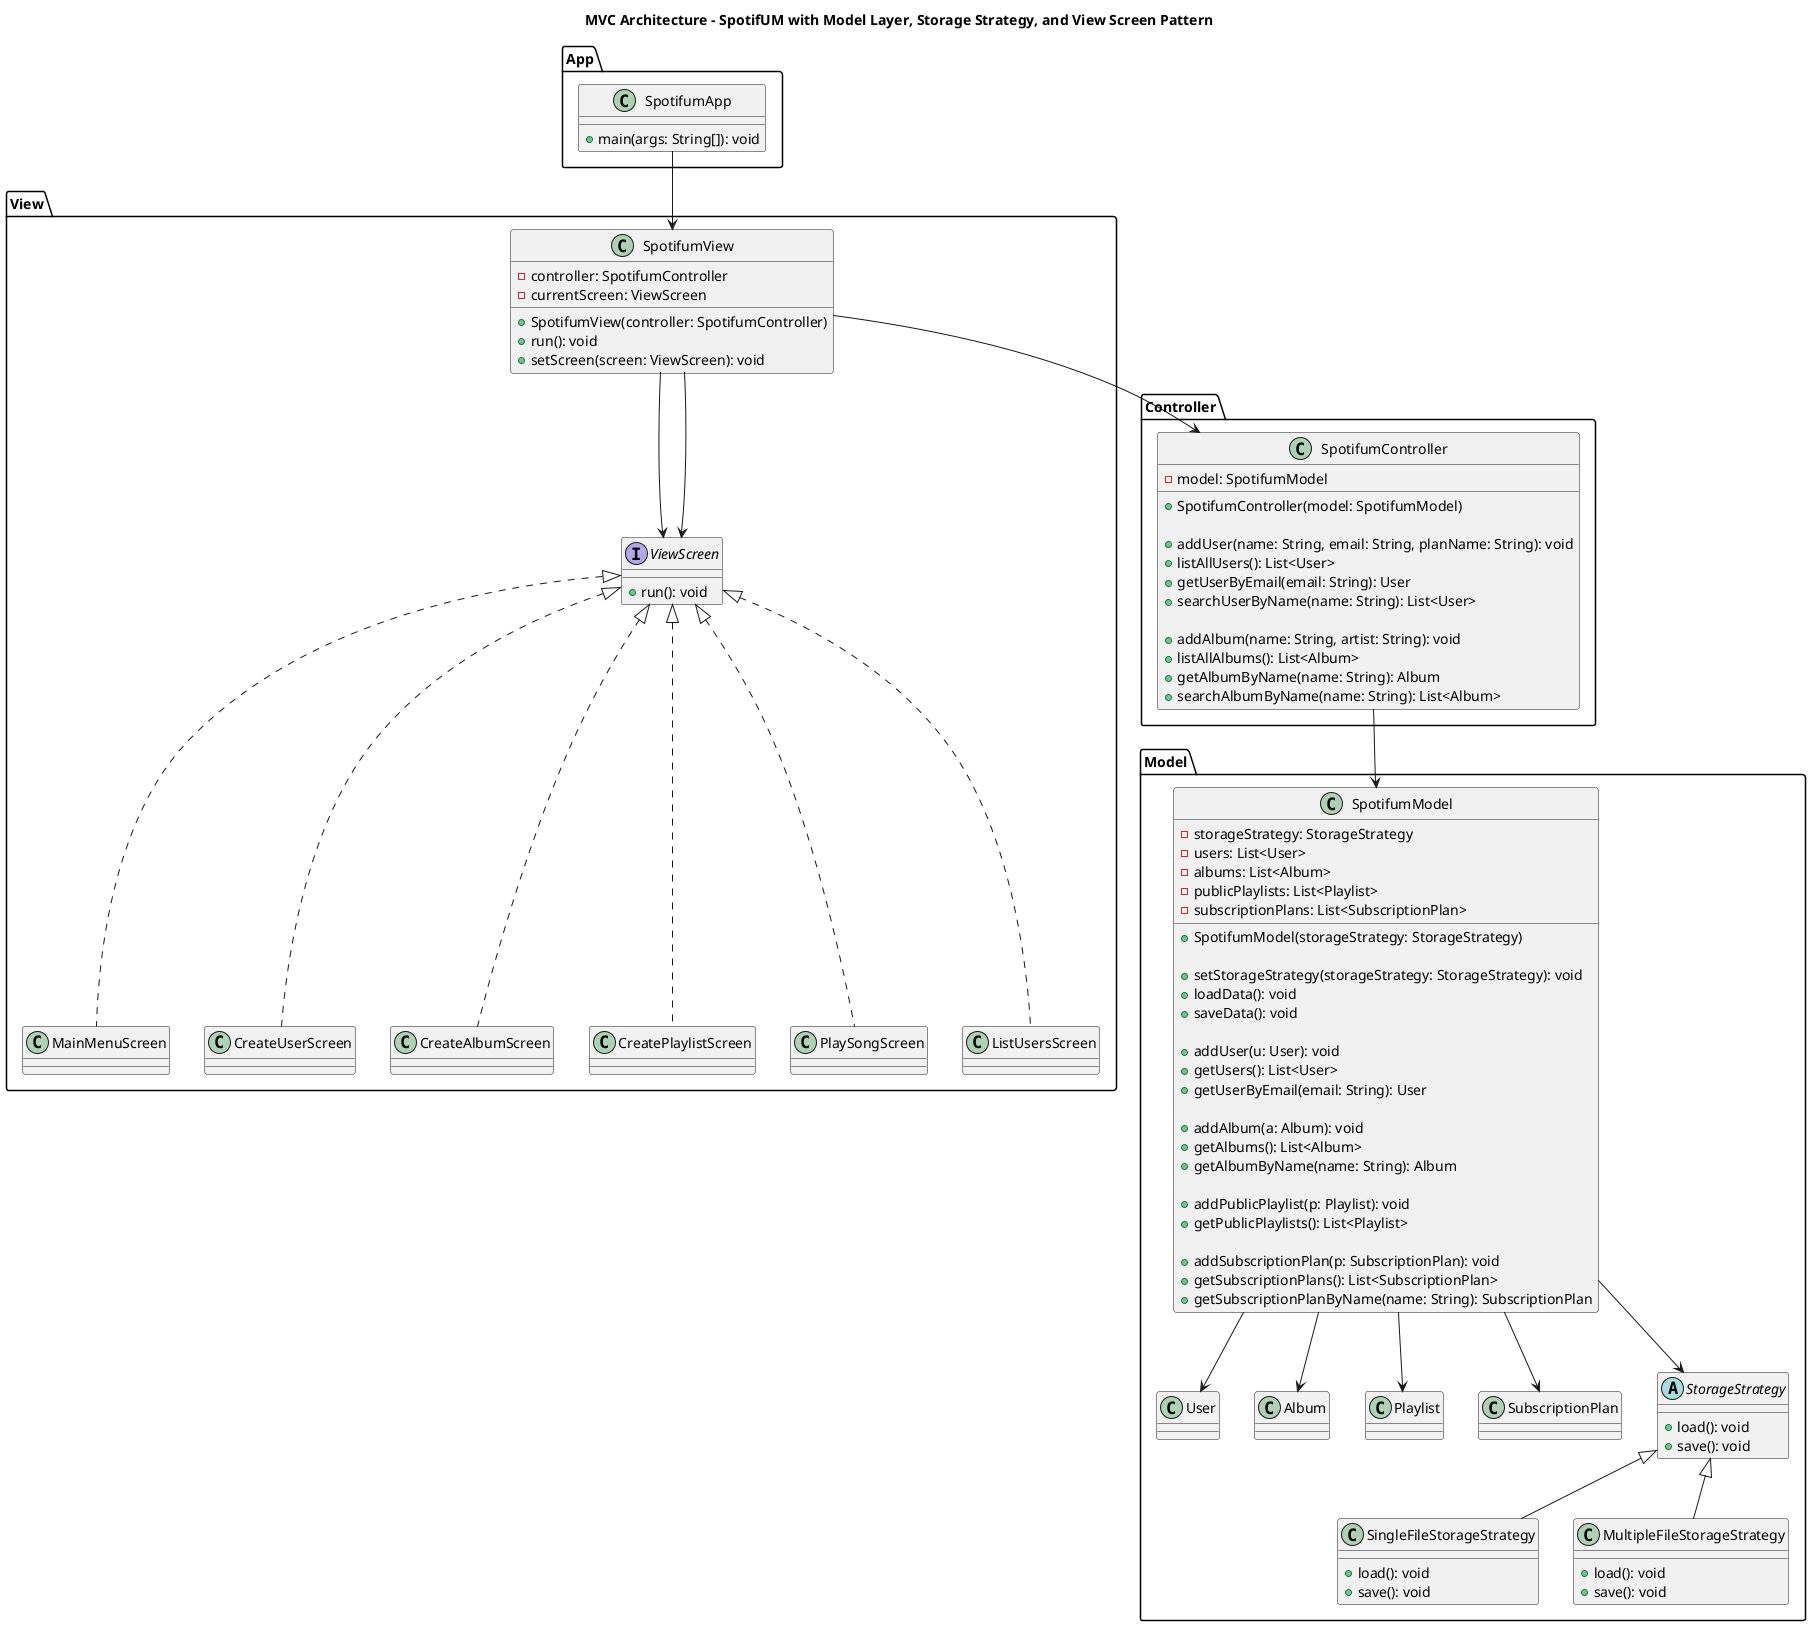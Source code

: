 @startuml
title MVC Architecture - SpotifUM with Model Layer, Storage Strategy, and View Screen Pattern

package "App" {
    class SpotifumApp {
        + main(args: String[]): void
    }
}

package "View" {
    interface ViewScreen {
        + run(): void
    }

    class SpotifumView {
        - controller: SpotifumController
        - currentScreen: ViewScreen

        + SpotifumView(controller: SpotifumController)
        + run(): void
        + setScreen(screen: ViewScreen): void
    }

    class MainMenuScreen
    class CreateUserScreen
    class CreateAlbumScreen
    class CreatePlaylistScreen
    class PlaySongScreen
    class ListUsersScreen

    ViewScreen <|.. MainMenuScreen
    ViewScreen <|.. CreateUserScreen
    ViewScreen <|.. CreateAlbumScreen
    ViewScreen <|.. CreatePlaylistScreen
    ViewScreen <|.. PlaySongScreen
    ViewScreen <|.. ListUsersScreen
    SpotifumView --> ViewScreen
}

package "Controller" {
    class SpotifumController {
        - model: SpotifumModel

        + SpotifumController(model: SpotifumModel)

        + addUser(name: String, email: String, planName: String): void
        + listAllUsers(): List<User>
        + getUserByEmail(email: String): User
        + searchUserByName(name: String): List<User>

        + addAlbum(name: String, artist: String): void
        + listAllAlbums(): List<Album>
        + getAlbumByName(name: String): Album
        + searchAlbumByName(name: String): List<Album>
    }
}

package "Model" {
    class SpotifumModel {

        - storageStrategy: StorageStrategy
        - users: List<User>
        - albums: List<Album>
        - publicPlaylists: List<Playlist>
        - subscriptionPlans: List<SubscriptionPlan>

        + SpotifumModel(storageStrategy: StorageStrategy)

        + setStorageStrategy(storageStrategy: StorageStrategy): void
        + loadData(): void
        + saveData(): void

        + addUser(u: User): void
        + getUsers(): List<User>
        + getUserByEmail(email: String): User

        + addAlbum(a: Album): void
        + getAlbums(): List<Album>
        + getAlbumByName(name: String): Album

        + addPublicPlaylist(p: Playlist): void
        + getPublicPlaylists(): List<Playlist>

        + addSubscriptionPlan(p: SubscriptionPlan): void
        + getSubscriptionPlans(): List<SubscriptionPlan>
        + getSubscriptionPlanByName(name: String): SubscriptionPlan
    }

    class User
    class Album
    class Playlist
    class SubscriptionPlan

    abstract class StorageStrategy {
        + load(): void
        + save(): void
    }

    class SingleFileStorageStrategy {
        + load(): void
        + save(): void
    }

    class MultipleFileStorageStrategy {
        + load(): void
        + save(): void
    }

    StorageStrategy <|-- SingleFileStorageStrategy
    StorageStrategy <|-- MultipleFileStorageStrategy
}

' RELATIONSHIPS
SpotifumApp --> SpotifumView
SpotifumView --> SpotifumController
SpotifumView --> ViewScreen
SpotifumController --> SpotifumModel
SpotifumModel --> StorageStrategy
SpotifumModel --> User
SpotifumModel --> Album
SpotifumModel --> Playlist
SpotifumModel --> SubscriptionPlan

@enduml
